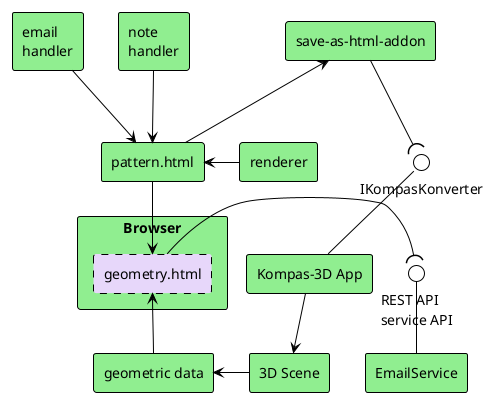 @startuml idea.component.app

!theme plain

skinparam componentStyle rectangle

skinparam component {
BorderColor black
BackgroundColor #LightGreen
}

interface IKompasKonverter as ikk
component "Kompas-3D App" as app
component "save-as-html-addon" as dll

component "pattern.html" as p
component "geometric data" as gd
component e as "email 
handler"
component n as "note 
handler"
component "3D Scene" as c
component renderer as r
component Browser {
component "geometry.html" as g #E7D7FA;line.dashed

}

app -up- ikk
dll -down-( ikk


p -left-> dll
r -left-> p
n -down-> p

p -down-> g
gd -up-> g

e -[hidden]left- g
e --> p

interface api as "REST API
service API"
component "EmailService" as email
g -( api
api -- email


app -down-> c
c -left-> gd


@enduml